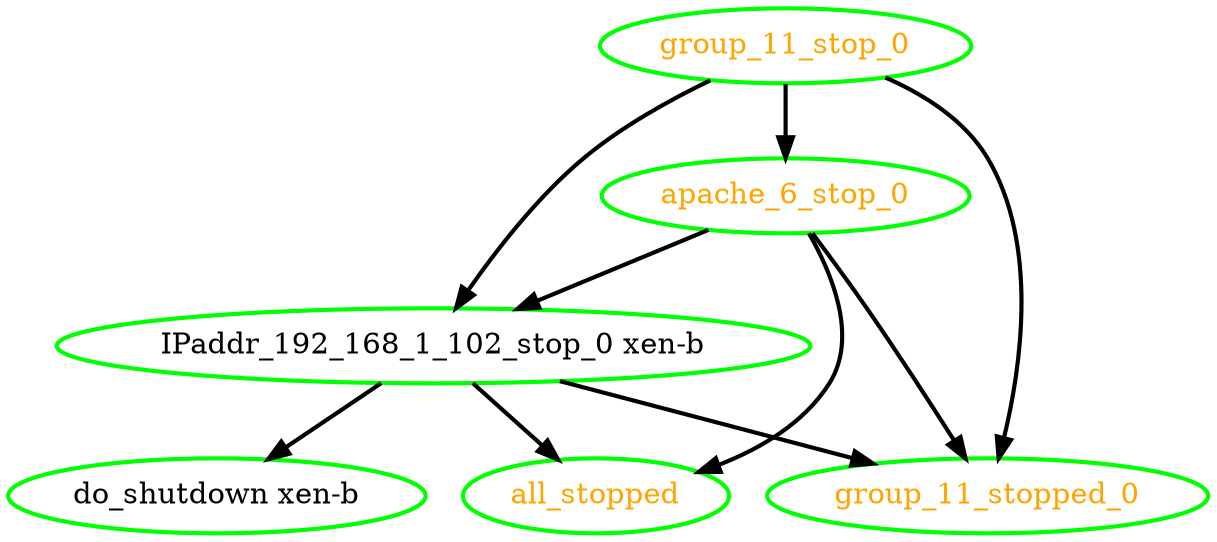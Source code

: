 digraph "g" {
"IPaddr_192_168_1_102_stop_0 xen-b" -> "all_stopped" [ style = bold]
"IPaddr_192_168_1_102_stop_0 xen-b" -> "do_shutdown xen-b" [ style = bold]
"IPaddr_192_168_1_102_stop_0 xen-b" -> "group_11_stopped_0" [ style = bold]
"IPaddr_192_168_1_102_stop_0 xen-b" [ style=bold color="green" fontcolor="black"  ]
"all_stopped" [ style=bold color="green" fontcolor="orange"  ]
"apache_6_stop_0" -> "IPaddr_192_168_1_102_stop_0 xen-b" [ style = bold]
"apache_6_stop_0" -> "all_stopped" [ style = bold]
"apache_6_stop_0" -> "group_11_stopped_0" [ style = bold]
"apache_6_stop_0" [ style=bold color="green" fontcolor="orange"  ]
"do_shutdown xen-b" [ style=bold color="green" fontcolor="black"  ]
"group_11_stop_0" -> "IPaddr_192_168_1_102_stop_0 xen-b" [ style = bold]
"group_11_stop_0" -> "apache_6_stop_0" [ style = bold]
"group_11_stop_0" -> "group_11_stopped_0" [ style = bold]
"group_11_stop_0" [ style=bold color="green" fontcolor="orange"  ]
"group_11_stopped_0" [ style=bold color="green" fontcolor="orange"  ]
}
